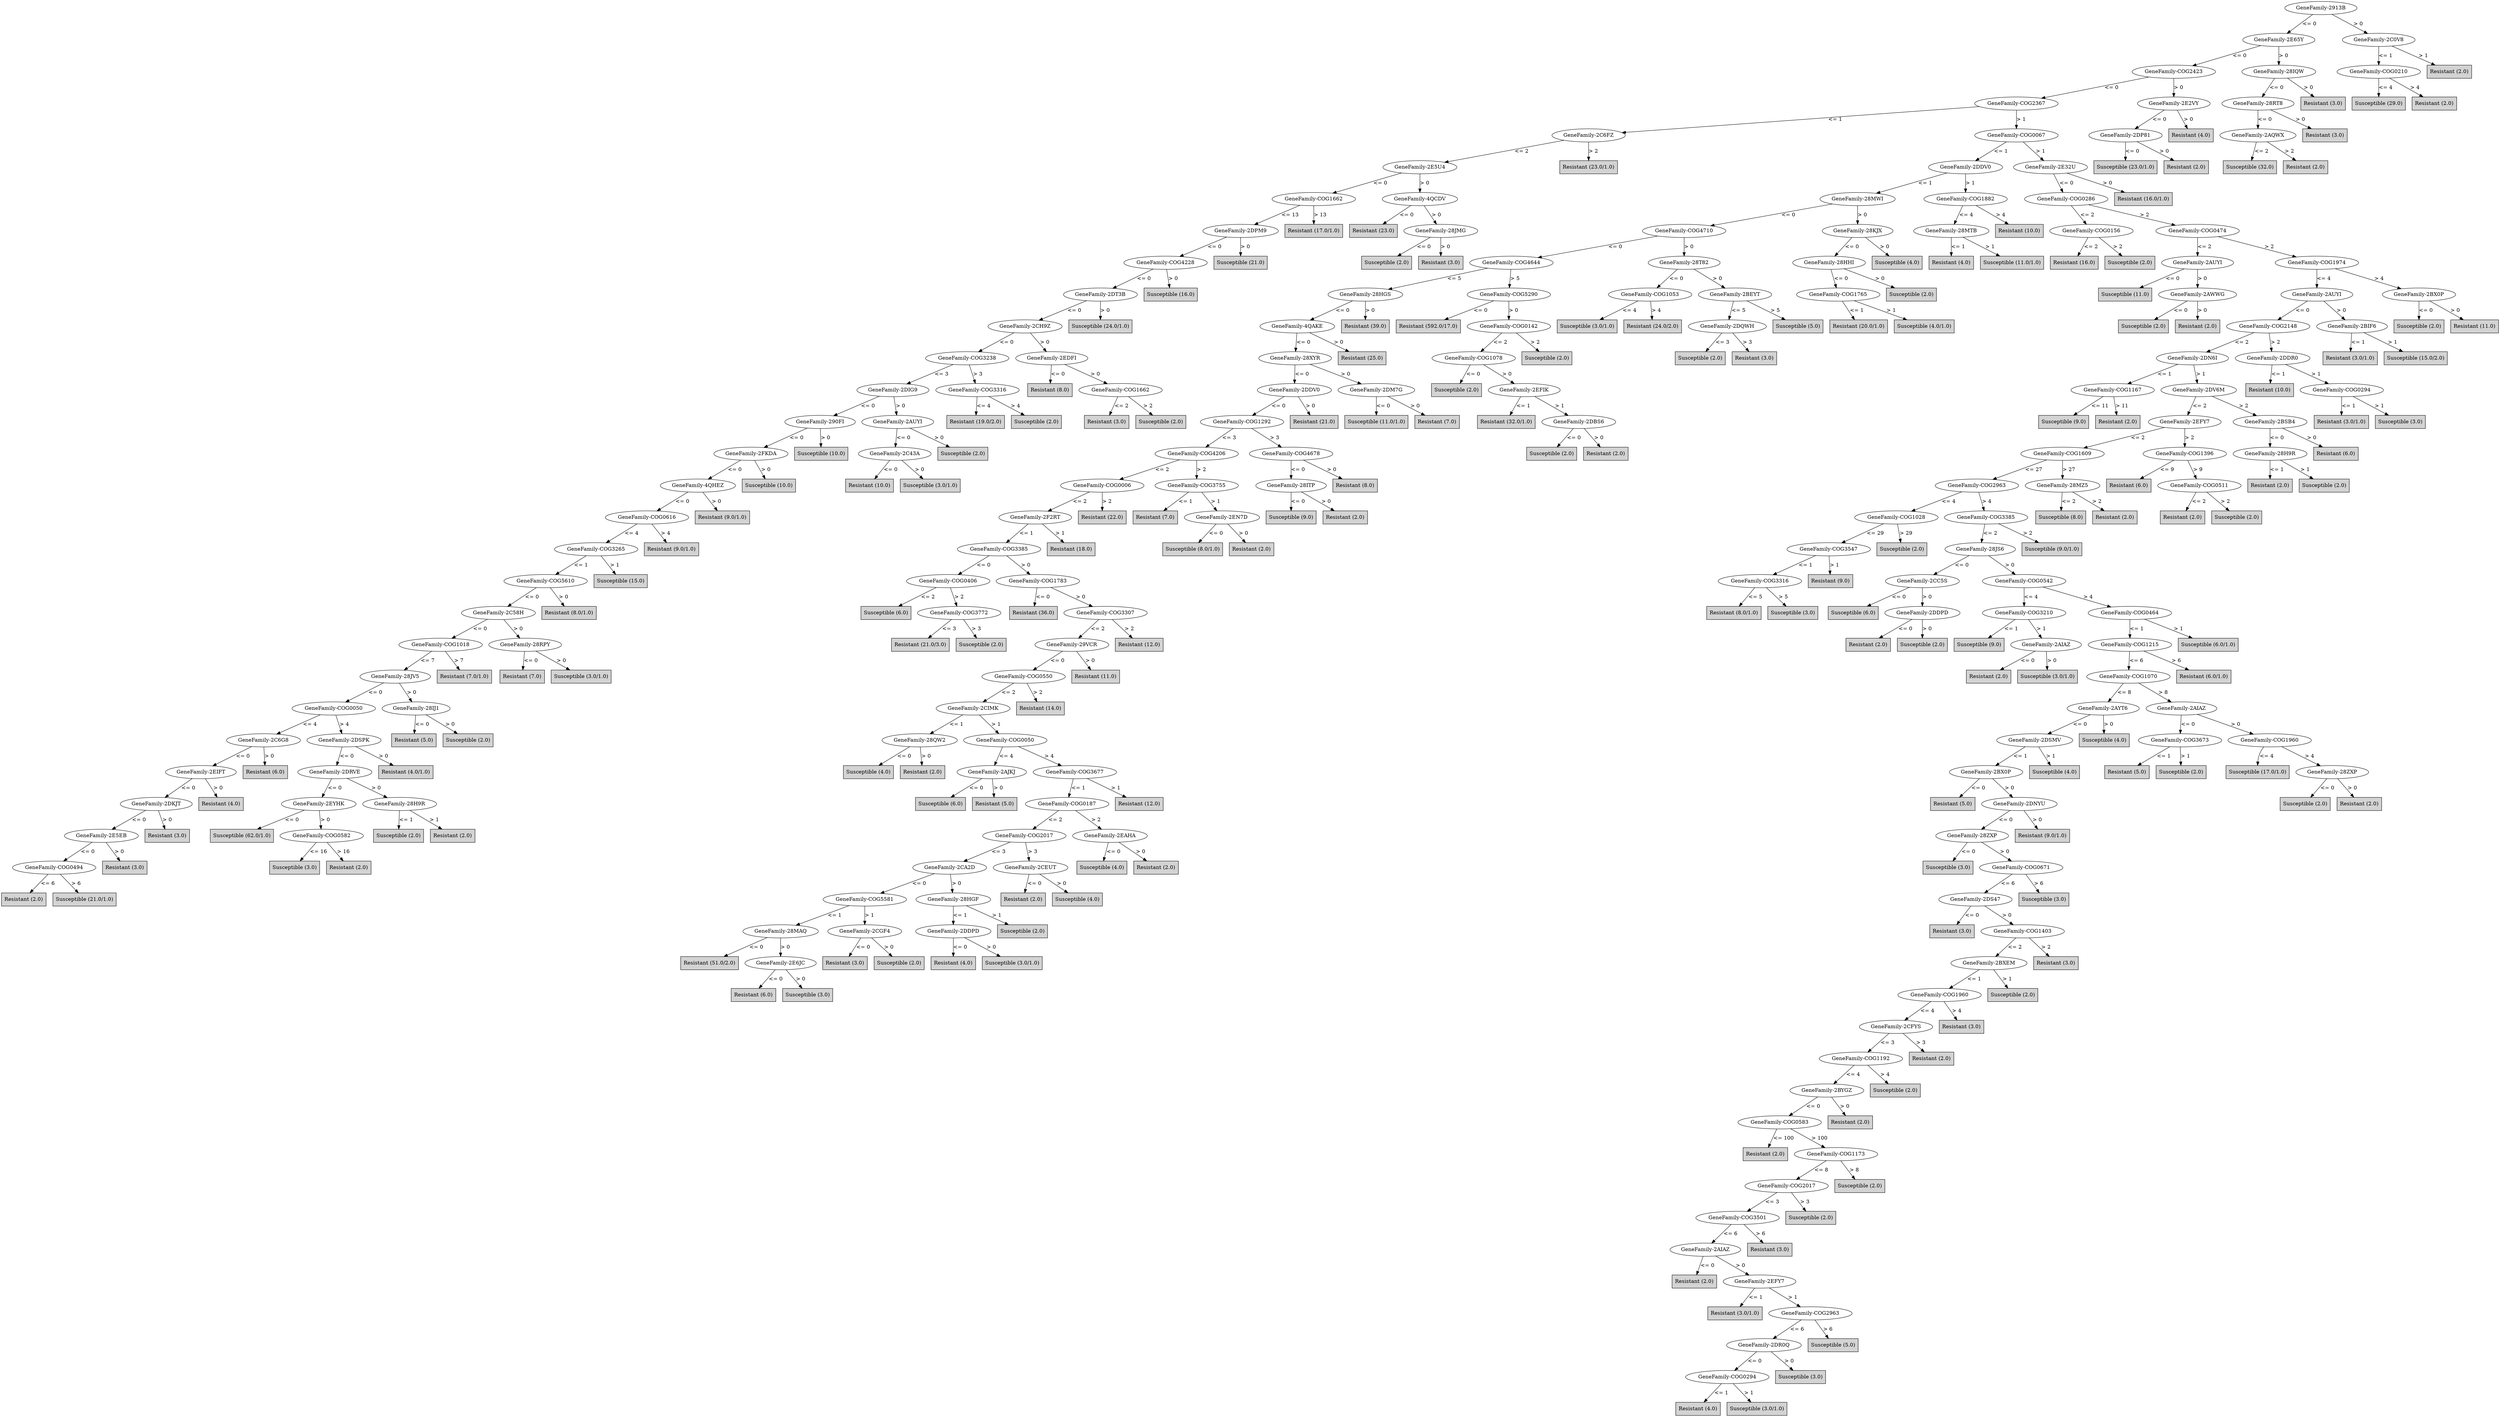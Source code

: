 digraph J48Tree {
N0 [label="GeneFamily-2913B" ]
N0->N1 [label="<= 0"]
N1 [label="GeneFamily-2E65Y" ]
N1->N2 [label="<= 0"]
N2 [label="GeneFamily-COG2423" ]
N2->N3 [label="<= 0"]
N3 [label="GeneFamily-COG2367" ]
N3->N4 [label="<= 1"]
N4 [label="GeneFamily-2C6FZ" ]
N4->N5 [label="<= 2"]
N5 [label="GeneFamily-2E5U4" ]
N5->N6 [label="<= 0"]
N6 [label="GeneFamily-COG1662" ]
N6->N7 [label="<= 13"]
N7 [label="GeneFamily-2DPM9" ]
N7->N8 [label="<= 0"]
N8 [label="GeneFamily-COG4228" ]
N8->N9 [label="<= 0"]
N9 [label="GeneFamily-2DT3B" ]
N9->N10 [label="<= 0"]
N10 [label="GeneFamily-2CH9Z" ]
N10->N11 [label="<= 0"]
N11 [label="GeneFamily-COG3238" ]
N11->N12 [label="<= 3"]
N12 [label="GeneFamily-2DIG9" ]
N12->N13 [label="<= 0"]
N13 [label="GeneFamily-290FI" ]
N13->N14 [label="<= 0"]
N14 [label="GeneFamily-2FKDA" ]
N14->N15 [label="<= 0"]
N15 [label="GeneFamily-4QHEZ" ]
N15->N16 [label="<= 0"]
N16 [label="GeneFamily-COG0616" ]
N16->N17 [label="<= 4"]
N17 [label="GeneFamily-COG3265" ]
N17->N18 [label="<= 1"]
N18 [label="GeneFamily-COG5610" ]
N18->N19 [label="<= 0"]
N19 [label="GeneFamily-2C58H" ]
N19->N20 [label="<= 0"]
N20 [label="GeneFamily-COG1018" ]
N20->N21 [label="<= 7"]
N21 [label="GeneFamily-28JV5" ]
N21->N22 [label="<= 0"]
N22 [label="GeneFamily-COG0050" ]
N22->N23 [label="<= 4"]
N23 [label="GeneFamily-2C6G8" ]
N23->N24 [label="<= 0"]
N24 [label="GeneFamily-2EIFT" ]
N24->N25 [label="<= 0"]
N25 [label="GeneFamily-2DKJT" ]
N25->N26 [label="<= 0"]
N26 [label="GeneFamily-2E5EB" ]
N26->N27 [label="<= 0"]
N27 [label="GeneFamily-COG0494" ]
N27->N28 [label="<= 6"]
N28 [label="Resistant (2.0)" shape=box style=filled ]
N27->N29 [label="> 6"]
N29 [label="Susceptible (21.0/1.0)" shape=box style=filled ]
N26->N30 [label="> 0"]
N30 [label="Resistant (3.0)" shape=box style=filled ]
N25->N31 [label="> 0"]
N31 [label="Resistant (3.0)" shape=box style=filled ]
N24->N32 [label="> 0"]
N32 [label="Resistant (4.0)" shape=box style=filled ]
N23->N33 [label="> 0"]
N33 [label="Resistant (6.0)" shape=box style=filled ]
N22->N34 [label="> 4"]
N34 [label="GeneFamily-2DSPK" ]
N34->N35 [label="<= 0"]
N35 [label="GeneFamily-2DRVE" ]
N35->N36 [label="<= 0"]
N36 [label="GeneFamily-2EYHK" ]
N36->N37 [label="<= 0"]
N37 [label="Susceptible (62.0/1.0)" shape=box style=filled ]
N36->N38 [label="> 0"]
N38 [label="GeneFamily-COG0582" ]
N38->N39 [label="<= 16"]
N39 [label="Susceptible (3.0)" shape=box style=filled ]
N38->N40 [label="> 16"]
N40 [label="Resistant (2.0)" shape=box style=filled ]
N35->N41 [label="> 0"]
N41 [label="GeneFamily-28H9R" ]
N41->N42 [label="<= 1"]
N42 [label="Susceptible (2.0)" shape=box style=filled ]
N41->N43 [label="> 1"]
N43 [label="Resistant (2.0)" shape=box style=filled ]
N34->N44 [label="> 0"]
N44 [label="Resistant (4.0/1.0)" shape=box style=filled ]
N21->N45 [label="> 0"]
N45 [label="GeneFamily-28IJ1" ]
N45->N46 [label="<= 0"]
N46 [label="Resistant (5.0)" shape=box style=filled ]
N45->N47 [label="> 0"]
N47 [label="Susceptible (2.0)" shape=box style=filled ]
N20->N48 [label="> 7"]
N48 [label="Resistant (7.0/1.0)" shape=box style=filled ]
N19->N49 [label="> 0"]
N49 [label="GeneFamily-28RPY" ]
N49->N50 [label="<= 0"]
N50 [label="Resistant (7.0)" shape=box style=filled ]
N49->N51 [label="> 0"]
N51 [label="Susceptible (3.0/1.0)" shape=box style=filled ]
N18->N52 [label="> 0"]
N52 [label="Resistant (8.0/1.0)" shape=box style=filled ]
N17->N53 [label="> 1"]
N53 [label="Susceptible (15.0)" shape=box style=filled ]
N16->N54 [label="> 4"]
N54 [label="Resistant (9.0/1.0)" shape=box style=filled ]
N15->N55 [label="> 0"]
N55 [label="Resistant (9.0/1.0)" shape=box style=filled ]
N14->N56 [label="> 0"]
N56 [label="Susceptible (10.0)" shape=box style=filled ]
N13->N57 [label="> 0"]
N57 [label="Susceptible (10.0)" shape=box style=filled ]
N12->N58 [label="> 0"]
N58 [label="GeneFamily-2AUYI" ]
N58->N59 [label="<= 0"]
N59 [label="GeneFamily-2C43A" ]
N59->N60 [label="<= 0"]
N60 [label="Resistant (10.0)" shape=box style=filled ]
N59->N61 [label="> 0"]
N61 [label="Susceptible (3.0/1.0)" shape=box style=filled ]
N58->N62 [label="> 0"]
N62 [label="Susceptible (2.0)" shape=box style=filled ]
N11->N63 [label="> 3"]
N63 [label="GeneFamily-COG3316" ]
N63->N64 [label="<= 4"]
N64 [label="Resistant (19.0/2.0)" shape=box style=filled ]
N63->N65 [label="> 4"]
N65 [label="Susceptible (2.0)" shape=box style=filled ]
N10->N66 [label="> 0"]
N66 [label="GeneFamily-2EDFI" ]
N66->N67 [label="<= 0"]
N67 [label="Resistant (8.0)" shape=box style=filled ]
N66->N68 [label="> 0"]
N68 [label="GeneFamily-COG1662" ]
N68->N69 [label="<= 2"]
N69 [label="Resistant (3.0)" shape=box style=filled ]
N68->N70 [label="> 2"]
N70 [label="Susceptible (2.0)" shape=box style=filled ]
N9->N71 [label="> 0"]
N71 [label="Susceptible (24.0/1.0)" shape=box style=filled ]
N8->N72 [label="> 0"]
N72 [label="Susceptible (16.0)" shape=box style=filled ]
N7->N73 [label="> 0"]
N73 [label="Susceptible (21.0)" shape=box style=filled ]
N6->N74 [label="> 13"]
N74 [label="Resistant (17.0/1.0)" shape=box style=filled ]
N5->N75 [label="> 0"]
N75 [label="GeneFamily-4QCDV" ]
N75->N76 [label="<= 0"]
N76 [label="Resistant (23.0)" shape=box style=filled ]
N75->N77 [label="> 0"]
N77 [label="GeneFamily-28JMG" ]
N77->N78 [label="<= 0"]
N78 [label="Susceptible (2.0)" shape=box style=filled ]
N77->N79 [label="> 0"]
N79 [label="Resistant (3.0)" shape=box style=filled ]
N4->N80 [label="> 2"]
N80 [label="Resistant (23.0/1.0)" shape=box style=filled ]
N3->N81 [label="> 1"]
N81 [label="GeneFamily-COG0067" ]
N81->N82 [label="<= 1"]
N82 [label="GeneFamily-2DDV0" ]
N82->N83 [label="<= 1"]
N83 [label="GeneFamily-28MWI" ]
N83->N84 [label="<= 0"]
N84 [label="GeneFamily-COG4710" ]
N84->N85 [label="<= 0"]
N85 [label="GeneFamily-COG4644" ]
N85->N86 [label="<= 5"]
N86 [label="GeneFamily-28HGS" ]
N86->N87 [label="<= 0"]
N87 [label="GeneFamily-4QAKE" ]
N87->N88 [label="<= 0"]
N88 [label="GeneFamily-28XYR" ]
N88->N89 [label="<= 0"]
N89 [label="GeneFamily-2DDV0" ]
N89->N90 [label="<= 0"]
N90 [label="GeneFamily-COG1292" ]
N90->N91 [label="<= 3"]
N91 [label="GeneFamily-COG4206" ]
N91->N92 [label="<= 2"]
N92 [label="GeneFamily-COG0006" ]
N92->N93 [label="<= 2"]
N93 [label="GeneFamily-2F2RT" ]
N93->N94 [label="<= 1"]
N94 [label="GeneFamily-COG3385" ]
N94->N95 [label="<= 0"]
N95 [label="GeneFamily-COG0406" ]
N95->N96 [label="<= 2"]
N96 [label="Susceptible (6.0)" shape=box style=filled ]
N95->N97 [label="> 2"]
N97 [label="GeneFamily-COG3772" ]
N97->N98 [label="<= 3"]
N98 [label="Resistant (21.0/3.0)" shape=box style=filled ]
N97->N99 [label="> 3"]
N99 [label="Susceptible (2.0)" shape=box style=filled ]
N94->N100 [label="> 0"]
N100 [label="GeneFamily-COG1783" ]
N100->N101 [label="<= 0"]
N101 [label="Resistant (36.0)" shape=box style=filled ]
N100->N102 [label="> 0"]
N102 [label="GeneFamily-COG3307" ]
N102->N103 [label="<= 2"]
N103 [label="GeneFamily-29VCR" ]
N103->N104 [label="<= 0"]
N104 [label="GeneFamily-COG0550" ]
N104->N105 [label="<= 2"]
N105 [label="GeneFamily-2CIMK" ]
N105->N106 [label="<= 1"]
N106 [label="GeneFamily-28QW2" ]
N106->N107 [label="<= 0"]
N107 [label="Susceptible (4.0)" shape=box style=filled ]
N106->N108 [label="> 0"]
N108 [label="Resistant (2.0)" shape=box style=filled ]
N105->N109 [label="> 1"]
N109 [label="GeneFamily-COG0050" ]
N109->N110 [label="<= 4"]
N110 [label="GeneFamily-2AJKJ" ]
N110->N111 [label="<= 0"]
N111 [label="Susceptible (6.0)" shape=box style=filled ]
N110->N112 [label="> 0"]
N112 [label="Resistant (5.0)" shape=box style=filled ]
N109->N113 [label="> 4"]
N113 [label="GeneFamily-COG3677" ]
N113->N114 [label="<= 1"]
N114 [label="GeneFamily-COG0187" ]
N114->N115 [label="<= 2"]
N115 [label="GeneFamily-COG2017" ]
N115->N116 [label="<= 3"]
N116 [label="GeneFamily-2CA2D" ]
N116->N117 [label="<= 0"]
N117 [label="GeneFamily-COG5581" ]
N117->N118 [label="<= 1"]
N118 [label="GeneFamily-28MAQ" ]
N118->N119 [label="<= 0"]
N119 [label="Resistant (51.0/2.0)" shape=box style=filled ]
N118->N120 [label="> 0"]
N120 [label="GeneFamily-2E6JC" ]
N120->N121 [label="<= 0"]
N121 [label="Resistant (6.0)" shape=box style=filled ]
N120->N122 [label="> 0"]
N122 [label="Susceptible (3.0)" shape=box style=filled ]
N117->N123 [label="> 1"]
N123 [label="GeneFamily-2CGF4" ]
N123->N124 [label="<= 0"]
N124 [label="Resistant (3.0)" shape=box style=filled ]
N123->N125 [label="> 0"]
N125 [label="Susceptible (2.0)" shape=box style=filled ]
N116->N126 [label="> 0"]
N126 [label="GeneFamily-28HGF" ]
N126->N127 [label="<= 1"]
N127 [label="GeneFamily-2DDPD" ]
N127->N128 [label="<= 0"]
N128 [label="Resistant (4.0)" shape=box style=filled ]
N127->N129 [label="> 0"]
N129 [label="Susceptible (3.0/1.0)" shape=box style=filled ]
N126->N130 [label="> 1"]
N130 [label="Susceptible (2.0)" shape=box style=filled ]
N115->N131 [label="> 3"]
N131 [label="GeneFamily-2CEUT" ]
N131->N132 [label="<= 0"]
N132 [label="Resistant (2.0)" shape=box style=filled ]
N131->N133 [label="> 0"]
N133 [label="Susceptible (4.0)" shape=box style=filled ]
N114->N134 [label="> 2"]
N134 [label="GeneFamily-2EAHA" ]
N134->N135 [label="<= 0"]
N135 [label="Susceptible (4.0)" shape=box style=filled ]
N134->N136 [label="> 0"]
N136 [label="Resistant (2.0)" shape=box style=filled ]
N113->N137 [label="> 1"]
N137 [label="Resistant (12.0)" shape=box style=filled ]
N104->N138 [label="> 2"]
N138 [label="Resistant (14.0)" shape=box style=filled ]
N103->N139 [label="> 0"]
N139 [label="Resistant (11.0)" shape=box style=filled ]
N102->N140 [label="> 2"]
N140 [label="Resistant (12.0)" shape=box style=filled ]
N93->N141 [label="> 1"]
N141 [label="Resistant (18.0)" shape=box style=filled ]
N92->N142 [label="> 2"]
N142 [label="Resistant (22.0)" shape=box style=filled ]
N91->N143 [label="> 2"]
N143 [label="GeneFamily-COG3755" ]
N143->N144 [label="<= 1"]
N144 [label="Resistant (7.0)" shape=box style=filled ]
N143->N145 [label="> 1"]
N145 [label="GeneFamily-2EN7D" ]
N145->N146 [label="<= 0"]
N146 [label="Susceptible (8.0/1.0)" shape=box style=filled ]
N145->N147 [label="> 0"]
N147 [label="Resistant (2.0)" shape=box style=filled ]
N90->N148 [label="> 3"]
N148 [label="GeneFamily-COG4678" ]
N148->N149 [label="<= 0"]
N149 [label="GeneFamily-28ITP" ]
N149->N150 [label="<= 0"]
N150 [label="Susceptible (9.0)" shape=box style=filled ]
N149->N151 [label="> 0"]
N151 [label="Resistant (2.0)" shape=box style=filled ]
N148->N152 [label="> 0"]
N152 [label="Resistant (8.0)" shape=box style=filled ]
N89->N153 [label="> 0"]
N153 [label="Resistant (21.0)" shape=box style=filled ]
N88->N154 [label="> 0"]
N154 [label="GeneFamily-2DM7G" ]
N154->N155 [label="<= 0"]
N155 [label="Susceptible (11.0/1.0)" shape=box style=filled ]
N154->N156 [label="> 0"]
N156 [label="Resistant (7.0)" shape=box style=filled ]
N87->N157 [label="> 0"]
N157 [label="Resistant (25.0)" shape=box style=filled ]
N86->N158 [label="> 0"]
N158 [label="Resistant (39.0)" shape=box style=filled ]
N85->N159 [label="> 5"]
N159 [label="GeneFamily-COG5290" ]
N159->N160 [label="<= 0"]
N160 [label="Resistant (592.0/17.0)" shape=box style=filled ]
N159->N161 [label="> 0"]
N161 [label="GeneFamily-COG0142" ]
N161->N162 [label="<= 2"]
N162 [label="GeneFamily-COG1078" ]
N162->N163 [label="<= 0"]
N163 [label="Susceptible (2.0)" shape=box style=filled ]
N162->N164 [label="> 0"]
N164 [label="GeneFamily-2EFIK" ]
N164->N165 [label="<= 1"]
N165 [label="Resistant (32.0/1.0)" shape=box style=filled ]
N164->N166 [label="> 1"]
N166 [label="GeneFamily-2DBS6" ]
N166->N167 [label="<= 0"]
N167 [label="Susceptible (2.0)" shape=box style=filled ]
N166->N168 [label="> 0"]
N168 [label="Resistant (2.0)" shape=box style=filled ]
N161->N169 [label="> 2"]
N169 [label="Susceptible (2.0)" shape=box style=filled ]
N84->N170 [label="> 0"]
N170 [label="GeneFamily-28T82" ]
N170->N171 [label="<= 0"]
N171 [label="GeneFamily-COG1053" ]
N171->N172 [label="<= 4"]
N172 [label="Susceptible (3.0/1.0)" shape=box style=filled ]
N171->N173 [label="> 4"]
N173 [label="Resistant (24.0/2.0)" shape=box style=filled ]
N170->N174 [label="> 0"]
N174 [label="GeneFamily-2BEYT" ]
N174->N175 [label="<= 5"]
N175 [label="GeneFamily-2DQWH" ]
N175->N176 [label="<= 3"]
N176 [label="Susceptible (2.0)" shape=box style=filled ]
N175->N177 [label="> 3"]
N177 [label="Resistant (3.0)" shape=box style=filled ]
N174->N178 [label="> 5"]
N178 [label="Susceptible (5.0)" shape=box style=filled ]
N83->N179 [label="> 0"]
N179 [label="GeneFamily-28KJX" ]
N179->N180 [label="<= 0"]
N180 [label="GeneFamily-28HHI" ]
N180->N181 [label="<= 0"]
N181 [label="GeneFamily-COG1765" ]
N181->N182 [label="<= 1"]
N182 [label="Resistant (20.0/1.0)" shape=box style=filled ]
N181->N183 [label="> 1"]
N183 [label="Susceptible (4.0/1.0)" shape=box style=filled ]
N180->N184 [label="> 0"]
N184 [label="Susceptible (2.0)" shape=box style=filled ]
N179->N185 [label="> 0"]
N185 [label="Susceptible (4.0)" shape=box style=filled ]
N82->N186 [label="> 1"]
N186 [label="GeneFamily-COG1882" ]
N186->N187 [label="<= 4"]
N187 [label="GeneFamily-28MTB" ]
N187->N188 [label="<= 1"]
N188 [label="Resistant (4.0)" shape=box style=filled ]
N187->N189 [label="> 1"]
N189 [label="Susceptible (11.0/1.0)" shape=box style=filled ]
N186->N190 [label="> 4"]
N190 [label="Resistant (10.0)" shape=box style=filled ]
N81->N191 [label="> 1"]
N191 [label="GeneFamily-2E32U" ]
N191->N192 [label="<= 0"]
N192 [label="GeneFamily-COG0286" ]
N192->N193 [label="<= 2"]
N193 [label="GeneFamily-COG0156" ]
N193->N194 [label="<= 2"]
N194 [label="Resistant (16.0)" shape=box style=filled ]
N193->N195 [label="> 2"]
N195 [label="Susceptible (2.0)" shape=box style=filled ]
N192->N196 [label="> 2"]
N196 [label="GeneFamily-COG0474" ]
N196->N197 [label="<= 2"]
N197 [label="GeneFamily-2AUYI" ]
N197->N198 [label="<= 0"]
N198 [label="Susceptible (11.0)" shape=box style=filled ]
N197->N199 [label="> 0"]
N199 [label="GeneFamily-2AWWG" ]
N199->N200 [label="<= 0"]
N200 [label="Susceptible (2.0)" shape=box style=filled ]
N199->N201 [label="> 0"]
N201 [label="Resistant (2.0)" shape=box style=filled ]
N196->N202 [label="> 2"]
N202 [label="GeneFamily-COG1974" ]
N202->N203 [label="<= 4"]
N203 [label="GeneFamily-2AUYI" ]
N203->N204 [label="<= 0"]
N204 [label="GeneFamily-COG2148" ]
N204->N205 [label="<= 2"]
N205 [label="GeneFamily-2DN6I" ]
N205->N206 [label="<= 1"]
N206 [label="GeneFamily-COG1167" ]
N206->N207 [label="<= 11"]
N207 [label="Susceptible (9.0)" shape=box style=filled ]
N206->N208 [label="> 11"]
N208 [label="Resistant (2.0)" shape=box style=filled ]
N205->N209 [label="> 1"]
N209 [label="GeneFamily-2DV6M" ]
N209->N210 [label="<= 2"]
N210 [label="GeneFamily-2EFY7" ]
N210->N211 [label="<= 2"]
N211 [label="GeneFamily-COG1609" ]
N211->N212 [label="<= 27"]
N212 [label="GeneFamily-COG2963" ]
N212->N213 [label="<= 4"]
N213 [label="GeneFamily-COG1028" ]
N213->N214 [label="<= 29"]
N214 [label="GeneFamily-COG3547" ]
N214->N215 [label="<= 1"]
N215 [label="GeneFamily-COG3316" ]
N215->N216 [label="<= 5"]
N216 [label="Resistant (8.0/1.0)" shape=box style=filled ]
N215->N217 [label="> 5"]
N217 [label="Susceptible (3.0)" shape=box style=filled ]
N214->N218 [label="> 1"]
N218 [label="Resistant (9.0)" shape=box style=filled ]
N213->N219 [label="> 29"]
N219 [label="Susceptible (2.0)" shape=box style=filled ]
N212->N220 [label="> 4"]
N220 [label="GeneFamily-COG3385" ]
N220->N221 [label="<= 2"]
N221 [label="GeneFamily-28JS6" ]
N221->N222 [label="<= 0"]
N222 [label="GeneFamily-2CC5S" ]
N222->N223 [label="<= 0"]
N223 [label="Susceptible (6.0)" shape=box style=filled ]
N222->N224 [label="> 0"]
N224 [label="GeneFamily-2DDPD" ]
N224->N225 [label="<= 0"]
N225 [label="Resistant (2.0)" shape=box style=filled ]
N224->N226 [label="> 0"]
N226 [label="Susceptible (2.0)" shape=box style=filled ]
N221->N227 [label="> 0"]
N227 [label="GeneFamily-COG0542" ]
N227->N228 [label="<= 4"]
N228 [label="GeneFamily-COG3210" ]
N228->N229 [label="<= 1"]
N229 [label="Susceptible (9.0)" shape=box style=filled ]
N228->N230 [label="> 1"]
N230 [label="GeneFamily-2AIAZ" ]
N230->N231 [label="<= 0"]
N231 [label="Resistant (2.0)" shape=box style=filled ]
N230->N232 [label="> 0"]
N232 [label="Susceptible (3.0/1.0)" shape=box style=filled ]
N227->N233 [label="> 4"]
N233 [label="GeneFamily-COG0464" ]
N233->N234 [label="<= 1"]
N234 [label="GeneFamily-COG1215" ]
N234->N235 [label="<= 6"]
N235 [label="GeneFamily-COG1070" ]
N235->N236 [label="<= 8"]
N236 [label="GeneFamily-2AYT6" ]
N236->N237 [label="<= 0"]
N237 [label="GeneFamily-2DSMV" ]
N237->N238 [label="<= 1"]
N238 [label="GeneFamily-2BX0P" ]
N238->N239 [label="<= 0"]
N239 [label="Resistant (5.0)" shape=box style=filled ]
N238->N240 [label="> 0"]
N240 [label="GeneFamily-2DNYU" ]
N240->N241 [label="<= 0"]
N241 [label="GeneFamily-28ZXP" ]
N241->N242 [label="<= 0"]
N242 [label="Susceptible (3.0)" shape=box style=filled ]
N241->N243 [label="> 0"]
N243 [label="GeneFamily-COG0671" ]
N243->N244 [label="<= 6"]
N244 [label="GeneFamily-2DS47" ]
N244->N245 [label="<= 0"]
N245 [label="Resistant (3.0)" shape=box style=filled ]
N244->N246 [label="> 0"]
N246 [label="GeneFamily-COG1403" ]
N246->N247 [label="<= 2"]
N247 [label="GeneFamily-2BXEM" ]
N247->N248 [label="<= 1"]
N248 [label="GeneFamily-COG1960" ]
N248->N249 [label="<= 4"]
N249 [label="GeneFamily-2CFYS" ]
N249->N250 [label="<= 3"]
N250 [label="GeneFamily-COG1192" ]
N250->N251 [label="<= 4"]
N251 [label="GeneFamily-2BYGZ" ]
N251->N252 [label="<= 0"]
N252 [label="GeneFamily-COG0583" ]
N252->N253 [label="<= 100"]
N253 [label="Resistant (2.0)" shape=box style=filled ]
N252->N254 [label="> 100"]
N254 [label="GeneFamily-COG1173" ]
N254->N255 [label="<= 8"]
N255 [label="GeneFamily-COG2017" ]
N255->N256 [label="<= 3"]
N256 [label="GeneFamily-COG3501" ]
N256->N257 [label="<= 6"]
N257 [label="GeneFamily-2AIAZ" ]
N257->N258 [label="<= 0"]
N258 [label="Resistant (2.0)" shape=box style=filled ]
N257->N259 [label="> 0"]
N259 [label="GeneFamily-2EFY7" ]
N259->N260 [label="<= 1"]
N260 [label="Resistant (3.0/1.0)" shape=box style=filled ]
N259->N261 [label="> 1"]
N261 [label="GeneFamily-COG2963" ]
N261->N262 [label="<= 6"]
N262 [label="GeneFamily-2DR0Q" ]
N262->N263 [label="<= 0"]
N263 [label="GeneFamily-COG0294" ]
N263->N264 [label="<= 1"]
N264 [label="Resistant (4.0)" shape=box style=filled ]
N263->N265 [label="> 1"]
N265 [label="Susceptible (3.0/1.0)" shape=box style=filled ]
N262->N266 [label="> 0"]
N266 [label="Susceptible (3.0)" shape=box style=filled ]
N261->N267 [label="> 6"]
N267 [label="Susceptible (5.0)" shape=box style=filled ]
N256->N268 [label="> 6"]
N268 [label="Resistant (3.0)" shape=box style=filled ]
N255->N269 [label="> 3"]
N269 [label="Susceptible (2.0)" shape=box style=filled ]
N254->N270 [label="> 8"]
N270 [label="Susceptible (2.0)" shape=box style=filled ]
N251->N271 [label="> 0"]
N271 [label="Resistant (2.0)" shape=box style=filled ]
N250->N272 [label="> 4"]
N272 [label="Susceptible (2.0)" shape=box style=filled ]
N249->N273 [label="> 3"]
N273 [label="Resistant (2.0)" shape=box style=filled ]
N248->N274 [label="> 4"]
N274 [label="Resistant (3.0)" shape=box style=filled ]
N247->N275 [label="> 1"]
N275 [label="Susceptible (2.0)" shape=box style=filled ]
N246->N276 [label="> 2"]
N276 [label="Resistant (3.0)" shape=box style=filled ]
N243->N277 [label="> 6"]
N277 [label="Susceptible (3.0)" shape=box style=filled ]
N240->N278 [label="> 0"]
N278 [label="Resistant (9.0/1.0)" shape=box style=filled ]
N237->N279 [label="> 1"]
N279 [label="Susceptible (4.0)" shape=box style=filled ]
N236->N280 [label="> 0"]
N280 [label="Susceptible (4.0)" shape=box style=filled ]
N235->N281 [label="> 8"]
N281 [label="GeneFamily-2AIAZ" ]
N281->N282 [label="<= 0"]
N282 [label="GeneFamily-COG3673" ]
N282->N283 [label="<= 1"]
N283 [label="Resistant (5.0)" shape=box style=filled ]
N282->N284 [label="> 1"]
N284 [label="Susceptible (2.0)" shape=box style=filled ]
N281->N285 [label="> 0"]
N285 [label="GeneFamily-COG1960" ]
N285->N286 [label="<= 4"]
N286 [label="Susceptible (17.0/1.0)" shape=box style=filled ]
N285->N287 [label="> 4"]
N287 [label="GeneFamily-28ZXP" ]
N287->N288 [label="<= 0"]
N288 [label="Susceptible (2.0)" shape=box style=filled ]
N287->N289 [label="> 0"]
N289 [label="Resistant (2.0)" shape=box style=filled ]
N234->N290 [label="> 6"]
N290 [label="Resistant (6.0/1.0)" shape=box style=filled ]
N233->N291 [label="> 1"]
N291 [label="Susceptible (6.0/1.0)" shape=box style=filled ]
N220->N292 [label="> 2"]
N292 [label="Susceptible (9.0/1.0)" shape=box style=filled ]
N211->N293 [label="> 27"]
N293 [label="GeneFamily-28MZ5" ]
N293->N294 [label="<= 2"]
N294 [label="Susceptible (8.0)" shape=box style=filled ]
N293->N295 [label="> 2"]
N295 [label="Resistant (2.0)" shape=box style=filled ]
N210->N296 [label="> 2"]
N296 [label="GeneFamily-COG1396" ]
N296->N297 [label="<= 9"]
N297 [label="Resistant (6.0)" shape=box style=filled ]
N296->N298 [label="> 9"]
N298 [label="GeneFamily-COG0511" ]
N298->N299 [label="<= 2"]
N299 [label="Resistant (2.0)" shape=box style=filled ]
N298->N300 [label="> 2"]
N300 [label="Susceptible (2.0)" shape=box style=filled ]
N209->N301 [label="> 2"]
N301 [label="GeneFamily-2BSB4" ]
N301->N302 [label="<= 0"]
N302 [label="GeneFamily-28H9R" ]
N302->N303 [label="<= 1"]
N303 [label="Resistant (2.0)" shape=box style=filled ]
N302->N304 [label="> 1"]
N304 [label="Susceptible (2.0)" shape=box style=filled ]
N301->N305 [label="> 0"]
N305 [label="Resistant (6.0)" shape=box style=filled ]
N204->N306 [label="> 2"]
N306 [label="GeneFamily-2DDR0" ]
N306->N307 [label="<= 1"]
N307 [label="Resistant (10.0)" shape=box style=filled ]
N306->N308 [label="> 1"]
N308 [label="GeneFamily-COG0294" ]
N308->N309 [label="<= 1"]
N309 [label="Resistant (3.0/1.0)" shape=box style=filled ]
N308->N310 [label="> 1"]
N310 [label="Susceptible (3.0)" shape=box style=filled ]
N203->N311 [label="> 0"]
N311 [label="GeneFamily-2BIF6" ]
N311->N312 [label="<= 1"]
N312 [label="Resistant (3.0/1.0)" shape=box style=filled ]
N311->N313 [label="> 1"]
N313 [label="Susceptible (15.0/2.0)" shape=box style=filled ]
N202->N314 [label="> 4"]
N314 [label="GeneFamily-2BX0P" ]
N314->N315 [label="<= 0"]
N315 [label="Susceptible (2.0)" shape=box style=filled ]
N314->N316 [label="> 0"]
N316 [label="Resistant (11.0)" shape=box style=filled ]
N191->N317 [label="> 0"]
N317 [label="Resistant (16.0/1.0)" shape=box style=filled ]
N2->N318 [label="> 0"]
N318 [label="GeneFamily-2E2VY" ]
N318->N319 [label="<= 0"]
N319 [label="GeneFamily-2DP81" ]
N319->N320 [label="<= 0"]
N320 [label="Susceptible (23.0/1.0)" shape=box style=filled ]
N319->N321 [label="> 0"]
N321 [label="Resistant (2.0)" shape=box style=filled ]
N318->N322 [label="> 0"]
N322 [label="Resistant (4.0)" shape=box style=filled ]
N1->N323 [label="> 0"]
N323 [label="GeneFamily-28IQW" ]
N323->N324 [label="<= 0"]
N324 [label="GeneFamily-28RT8" ]
N324->N325 [label="<= 0"]
N325 [label="GeneFamily-2AQWX" ]
N325->N326 [label="<= 2"]
N326 [label="Susceptible (32.0)" shape=box style=filled ]
N325->N327 [label="> 2"]
N327 [label="Resistant (2.0)" shape=box style=filled ]
N324->N328 [label="> 0"]
N328 [label="Resistant (3.0)" shape=box style=filled ]
N323->N329 [label="> 0"]
N329 [label="Resistant (3.0)" shape=box style=filled ]
N0->N330 [label="> 0"]
N330 [label="GeneFamily-2C0V8" ]
N330->N331 [label="<= 1"]
N331 [label="GeneFamily-COG0210" ]
N331->N332 [label="<= 4"]
N332 [label="Susceptible (29.0)" shape=box style=filled ]
N331->N333 [label="> 4"]
N333 [label="Resistant (2.0)" shape=box style=filled ]
N330->N334 [label="> 1"]
N334 [label="Resistant (2.0)" shape=box style=filled ]
}

